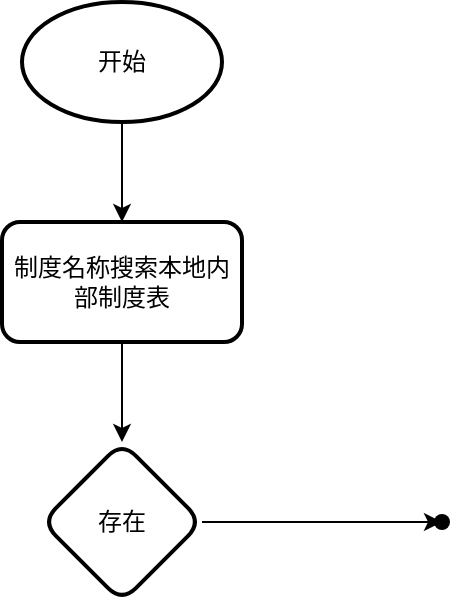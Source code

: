 <mxfile version="24.7.1" type="github">
  <diagram name="Page-1" id="74e2e168-ea6b-b213-b513-2b3c1d86103e">
    <mxGraphModel dx="1434" dy="746" grid="1" gridSize="10" guides="1" tooltips="1" connect="1" arrows="1" fold="1" page="1" pageScale="1" pageWidth="1100" pageHeight="850" background="none" math="0" shadow="0">
      <root>
        <mxCell id="0" />
        <mxCell id="1" parent="0" />
        <mxCell id="v39-QPmwr4xWQmdN0_RU-10" value="" style="edgeStyle=orthogonalEdgeStyle;rounded=0;orthogonalLoop=1;jettySize=auto;html=1;" edge="1" parent="1" source="v39-QPmwr4xWQmdN0_RU-2" target="v39-QPmwr4xWQmdN0_RU-9">
          <mxGeometry relative="1" as="geometry" />
        </mxCell>
        <mxCell id="v39-QPmwr4xWQmdN0_RU-2" value="开始" style="strokeWidth=2;html=1;shape=mxgraph.flowchart.start_1;whiteSpace=wrap;" vertex="1" parent="1">
          <mxGeometry x="190" y="70" width="100" height="60" as="geometry" />
        </mxCell>
        <mxCell id="v39-QPmwr4xWQmdN0_RU-12" value="" style="edgeStyle=orthogonalEdgeStyle;rounded=0;orthogonalLoop=1;jettySize=auto;html=1;" edge="1" parent="1" source="v39-QPmwr4xWQmdN0_RU-9" target="v39-QPmwr4xWQmdN0_RU-11">
          <mxGeometry relative="1" as="geometry" />
        </mxCell>
        <mxCell id="v39-QPmwr4xWQmdN0_RU-9" value="制度名称搜索本地内部制度表" style="rounded=1;whiteSpace=wrap;html=1;strokeWidth=2;" vertex="1" parent="1">
          <mxGeometry x="180" y="180" width="120" height="60" as="geometry" />
        </mxCell>
        <mxCell id="v39-QPmwr4xWQmdN0_RU-14" value="" style="edgeStyle=orthogonalEdgeStyle;rounded=0;orthogonalLoop=1;jettySize=auto;html=1;" edge="1" parent="1" source="v39-QPmwr4xWQmdN0_RU-11" target="v39-QPmwr4xWQmdN0_RU-13">
          <mxGeometry relative="1" as="geometry" />
        </mxCell>
        <mxCell id="v39-QPmwr4xWQmdN0_RU-11" value="存在" style="rhombus;whiteSpace=wrap;html=1;rounded=1;strokeWidth=2;" vertex="1" parent="1">
          <mxGeometry x="200" y="290" width="80" height="80" as="geometry" />
        </mxCell>
        <mxCell id="v39-QPmwr4xWQmdN0_RU-13" value="" style="shape=waypoint;sketch=0;size=6;pointerEvents=1;points=[];fillColor=default;resizable=0;rotatable=0;perimeter=centerPerimeter;snapToPoint=1;rounded=1;strokeWidth=2;" vertex="1" parent="1">
          <mxGeometry x="390" y="320" width="20" height="20" as="geometry" />
        </mxCell>
      </root>
    </mxGraphModel>
  </diagram>
</mxfile>
